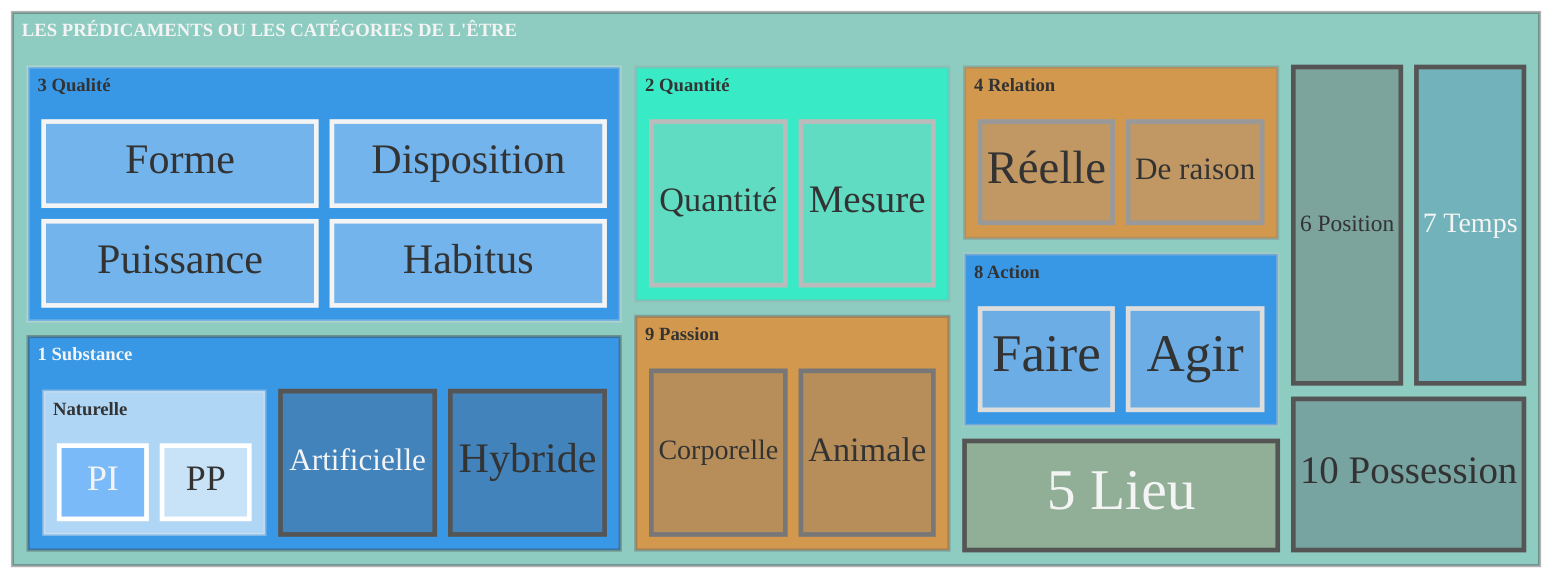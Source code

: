 ---
config:
  theme: neutral
  themeVariables:
    fontFamily: verdana
  treemap:
    showValues: false
    labelFontSize: 24
---
treemap-beta
"LES PRÉDICAMENTS OU LES CATÉGORIES DE L'ÊTRE":::menthe
  "1 Substance":::azul
    "Naturelle"
      "PI": 14:::azul
      "PP": 14
    "Artificielle": 20
    "Hybride": 20
  "2 Quantité":::turquoise
    "Quantité": 20
    "Mesure": 20
  "3 Qualité":::azul
    "Forme": 20
    "Puissance": 20
    "Disposition": 20
    "Habitus": 20
  "4 Relation":::orange
    "Réelle": 15
    "De raison": 15
  "5 Lieu": 20:::ocre
  "6 Position": 20:::marron
  "7 Temps": 20:::bleu
  "8 Action":::azul
    "Faire": 15
    "Agir": 15
  "9 Passion":::orange
    "Corporelle": 20
    "Animale": 20
  "10 Possession": 20:::ardoise
classDef azul fill:#07F
classDef turquoise fill:#0FC
classDef orange fill:#F70
classDef ocre fill:#963
classDef bleu fill:#37A
classDef menthe fill:#4A9
classDef marron fill:#544
classDef ardoise fill:#445